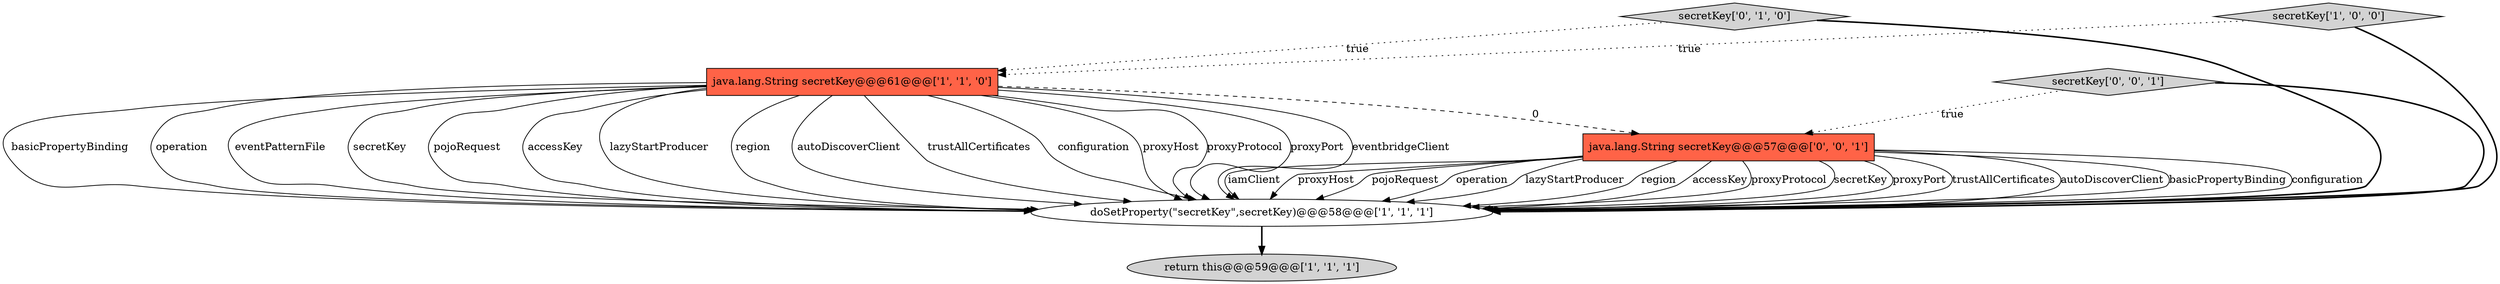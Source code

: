digraph {
2 [style = filled, label = "java.lang.String secretKey@@@61@@@['1', '1', '0']", fillcolor = tomato, shape = box image = "AAA0AAABBB1BBB"];
6 [style = filled, label = "java.lang.String secretKey@@@57@@@['0', '0', '1']", fillcolor = tomato, shape = box image = "AAA0AAABBB3BBB"];
3 [style = filled, label = "doSetProperty(\"secretKey\",secretKey)@@@58@@@['1', '1', '1']", fillcolor = white, shape = ellipse image = "AAA0AAABBB1BBB"];
4 [style = filled, label = "secretKey['0', '1', '0']", fillcolor = lightgray, shape = diamond image = "AAA0AAABBB2BBB"];
5 [style = filled, label = "secretKey['0', '0', '1']", fillcolor = lightgray, shape = diamond image = "AAA0AAABBB3BBB"];
0 [style = filled, label = "return this@@@59@@@['1', '1', '1']", fillcolor = lightgray, shape = ellipse image = "AAA0AAABBB1BBB"];
1 [style = filled, label = "secretKey['1', '0', '0']", fillcolor = lightgray, shape = diamond image = "AAA0AAABBB1BBB"];
6->3 [style = solid, label="iamClient"];
6->3 [style = solid, label="proxyHost"];
2->3 [style = solid, label="basicPropertyBinding"];
6->3 [style = solid, label="pojoRequest"];
6->3 [style = solid, label="operation"];
2->3 [style = solid, label="operation"];
6->3 [style = solid, label="lazyStartProducer"];
2->3 [style = solid, label="eventPatternFile"];
6->3 [style = solid, label="region"];
2->3 [style = solid, label="secretKey"];
2->3 [style = solid, label="pojoRequest"];
2->3 [style = solid, label="accessKey"];
6->3 [style = solid, label="accessKey"];
6->3 [style = solid, label="proxyProtocol"];
2->3 [style = solid, label="lazyStartProducer"];
2->3 [style = solid, label="region"];
6->3 [style = solid, label="secretKey"];
6->3 [style = solid, label="proxyPort"];
2->6 [style = dashed, label="0"];
5->6 [style = dotted, label="true"];
1->3 [style = bold, label=""];
6->3 [style = solid, label="trustAllCertificates"];
2->3 [style = solid, label="autoDiscoverClient"];
6->3 [style = solid, label="autoDiscoverClient"];
2->3 [style = solid, label="trustAllCertificates"];
3->0 [style = bold, label=""];
2->3 [style = solid, label="configuration"];
1->2 [style = dotted, label="true"];
5->3 [style = bold, label=""];
2->3 [style = solid, label="proxyHost"];
4->3 [style = bold, label=""];
2->3 [style = solid, label="proxyProtocol"];
2->3 [style = solid, label="proxyPort"];
6->3 [style = solid, label="basicPropertyBinding"];
4->2 [style = dotted, label="true"];
6->3 [style = solid, label="configuration"];
2->3 [style = solid, label="eventbridgeClient"];
}
